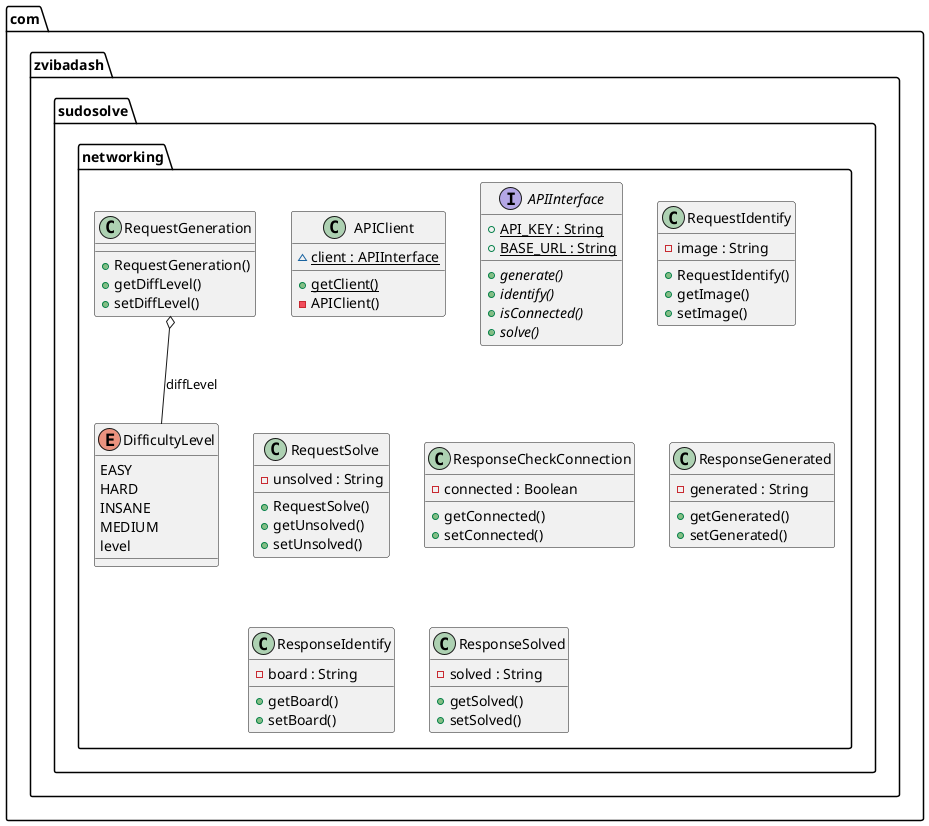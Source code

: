@startuml
  namespace com.zvibadash.sudosolve {
    namespace networking {
      class com.zvibadash.sudosolve.networking.APIClient {
          {static} ~ client : APIInterface
          {static} + getClient()
          - APIClient()
      }
    }
  }
  

  namespace com.zvibadash.sudosolve {
    namespace networking {
      interface com.zvibadash.sudosolve.networking.APIInterface {
          {static} + API_KEY : String
          {static} + BASE_URL : String
          {abstract} + generate()
          {abstract} + identify()
          {abstract} + isConnected()
          {abstract} + solve()
      }
    }
  }
  

  namespace com.zvibadash.sudosolve {
    namespace networking {
      enum DifficultyLevel {
        EASY
        HARD
        INSANE
        MEDIUM
        level
      }
    }
  }
  

  namespace com.zvibadash.sudosolve {
    namespace networking {
      class com.zvibadash.sudosolve.networking.RequestGeneration {
          + RequestGeneration()
          + getDiffLevel()
          + setDiffLevel()
      }
    }
  }
  

  namespace com.zvibadash.sudosolve {
    namespace networking {
      class com.zvibadash.sudosolve.networking.RequestIdentify {
          - image : String
          + RequestIdentify()
          + getImage()
          + setImage()
      }
    }
  }
  

  namespace com.zvibadash.sudosolve {
    namespace networking {
      class com.zvibadash.sudosolve.networking.RequestSolve {
          - unsolved : String
          + RequestSolve()
          + getUnsolved()
          + setUnsolved()
      }
    }
  }
  

  namespace com.zvibadash.sudosolve {
    namespace networking {
      class com.zvibadash.sudosolve.networking.ResponseCheckConnection {
          - connected : Boolean
          + getConnected()
          + setConnected()
      }
    }
  }
  

  namespace com.zvibadash.sudosolve {
    namespace networking {
      class com.zvibadash.sudosolve.networking.ResponseGenerated {
          - generated : String
          + getGenerated()
          + setGenerated()
      }
    }
  }
  

  namespace com.zvibadash.sudosolve {
    namespace networking {
      class com.zvibadash.sudosolve.networking.ResponseIdentify {
          - board : String
          + getBoard()
          + setBoard()
      }
    }
  }
  

  namespace com.zvibadash.sudosolve {
    namespace networking {
      class com.zvibadash.sudosolve.networking.ResponseSolved {
          - solved : String
          + getSolved()
          + setSolved()
      }
    }
  }
  

  com.zvibadash.sudosolve.networking.RequestGeneration o-- com.zvibadash.sudosolve.networking.DifficultyLevel : diffLevel

@enduml

